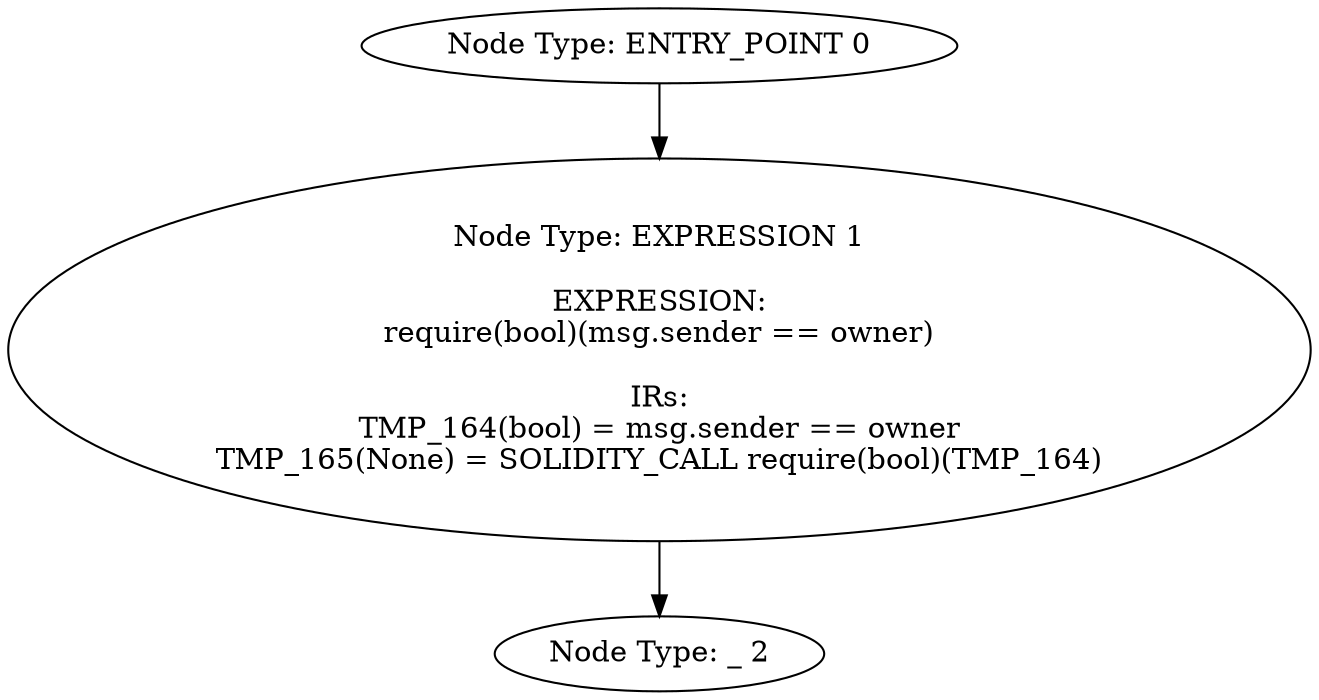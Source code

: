 digraph{
0[label="Node Type: ENTRY_POINT 0
"];
0->1;
1[label="Node Type: EXPRESSION 1

EXPRESSION:
require(bool)(msg.sender == owner)

IRs:
TMP_164(bool) = msg.sender == owner
TMP_165(None) = SOLIDITY_CALL require(bool)(TMP_164)"];
1->2;
2[label="Node Type: _ 2
"];
}
